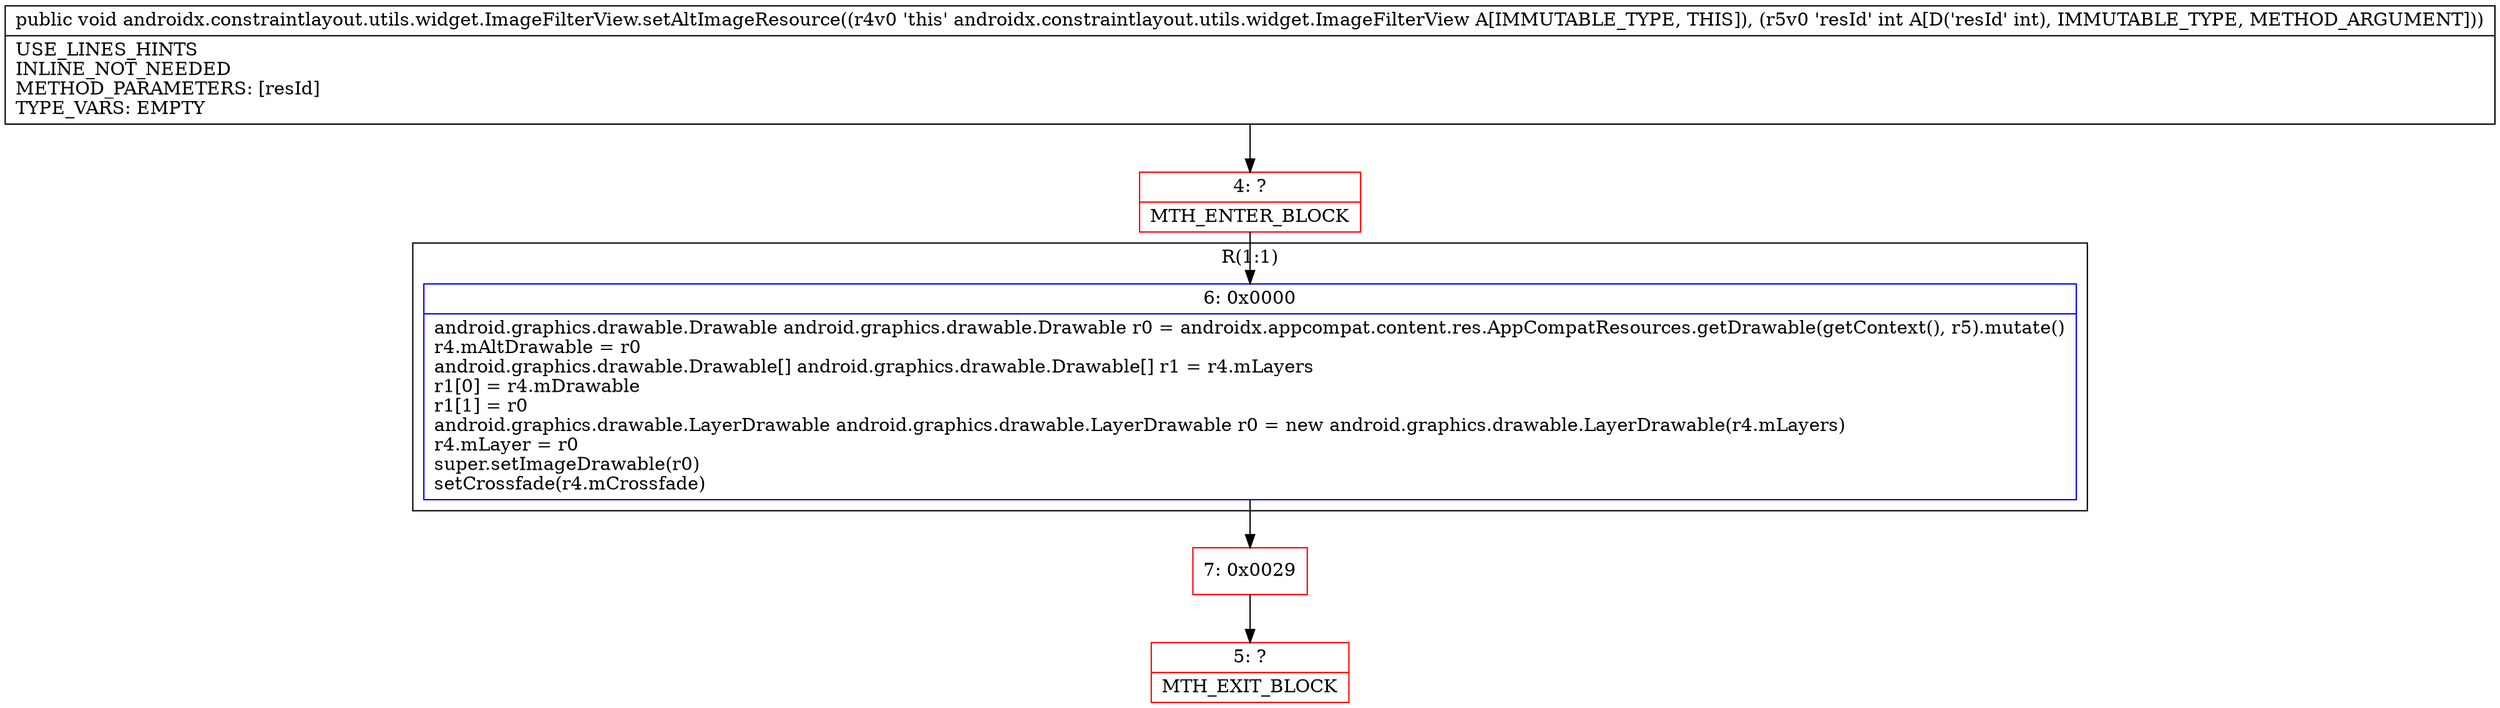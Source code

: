 digraph "CFG forandroidx.constraintlayout.utils.widget.ImageFilterView.setAltImageResource(I)V" {
subgraph cluster_Region_1841570011 {
label = "R(1:1)";
node [shape=record,color=blue];
Node_6 [shape=record,label="{6\:\ 0x0000|android.graphics.drawable.Drawable android.graphics.drawable.Drawable r0 = androidx.appcompat.content.res.AppCompatResources.getDrawable(getContext(), r5).mutate()\lr4.mAltDrawable = r0\landroid.graphics.drawable.Drawable[] android.graphics.drawable.Drawable[] r1 = r4.mLayers\lr1[0] = r4.mDrawable\lr1[1] = r0\landroid.graphics.drawable.LayerDrawable android.graphics.drawable.LayerDrawable r0 = new android.graphics.drawable.LayerDrawable(r4.mLayers)\lr4.mLayer = r0\lsuper.setImageDrawable(r0)\lsetCrossfade(r4.mCrossfade)\l}"];
}
Node_4 [shape=record,color=red,label="{4\:\ ?|MTH_ENTER_BLOCK\l}"];
Node_7 [shape=record,color=red,label="{7\:\ 0x0029}"];
Node_5 [shape=record,color=red,label="{5\:\ ?|MTH_EXIT_BLOCK\l}"];
MethodNode[shape=record,label="{public void androidx.constraintlayout.utils.widget.ImageFilterView.setAltImageResource((r4v0 'this' androidx.constraintlayout.utils.widget.ImageFilterView A[IMMUTABLE_TYPE, THIS]), (r5v0 'resId' int A[D('resId' int), IMMUTABLE_TYPE, METHOD_ARGUMENT]))  | USE_LINES_HINTS\lINLINE_NOT_NEEDED\lMETHOD_PARAMETERS: [resId]\lTYPE_VARS: EMPTY\l}"];
MethodNode -> Node_4;Node_6 -> Node_7;
Node_4 -> Node_6;
Node_7 -> Node_5;
}

